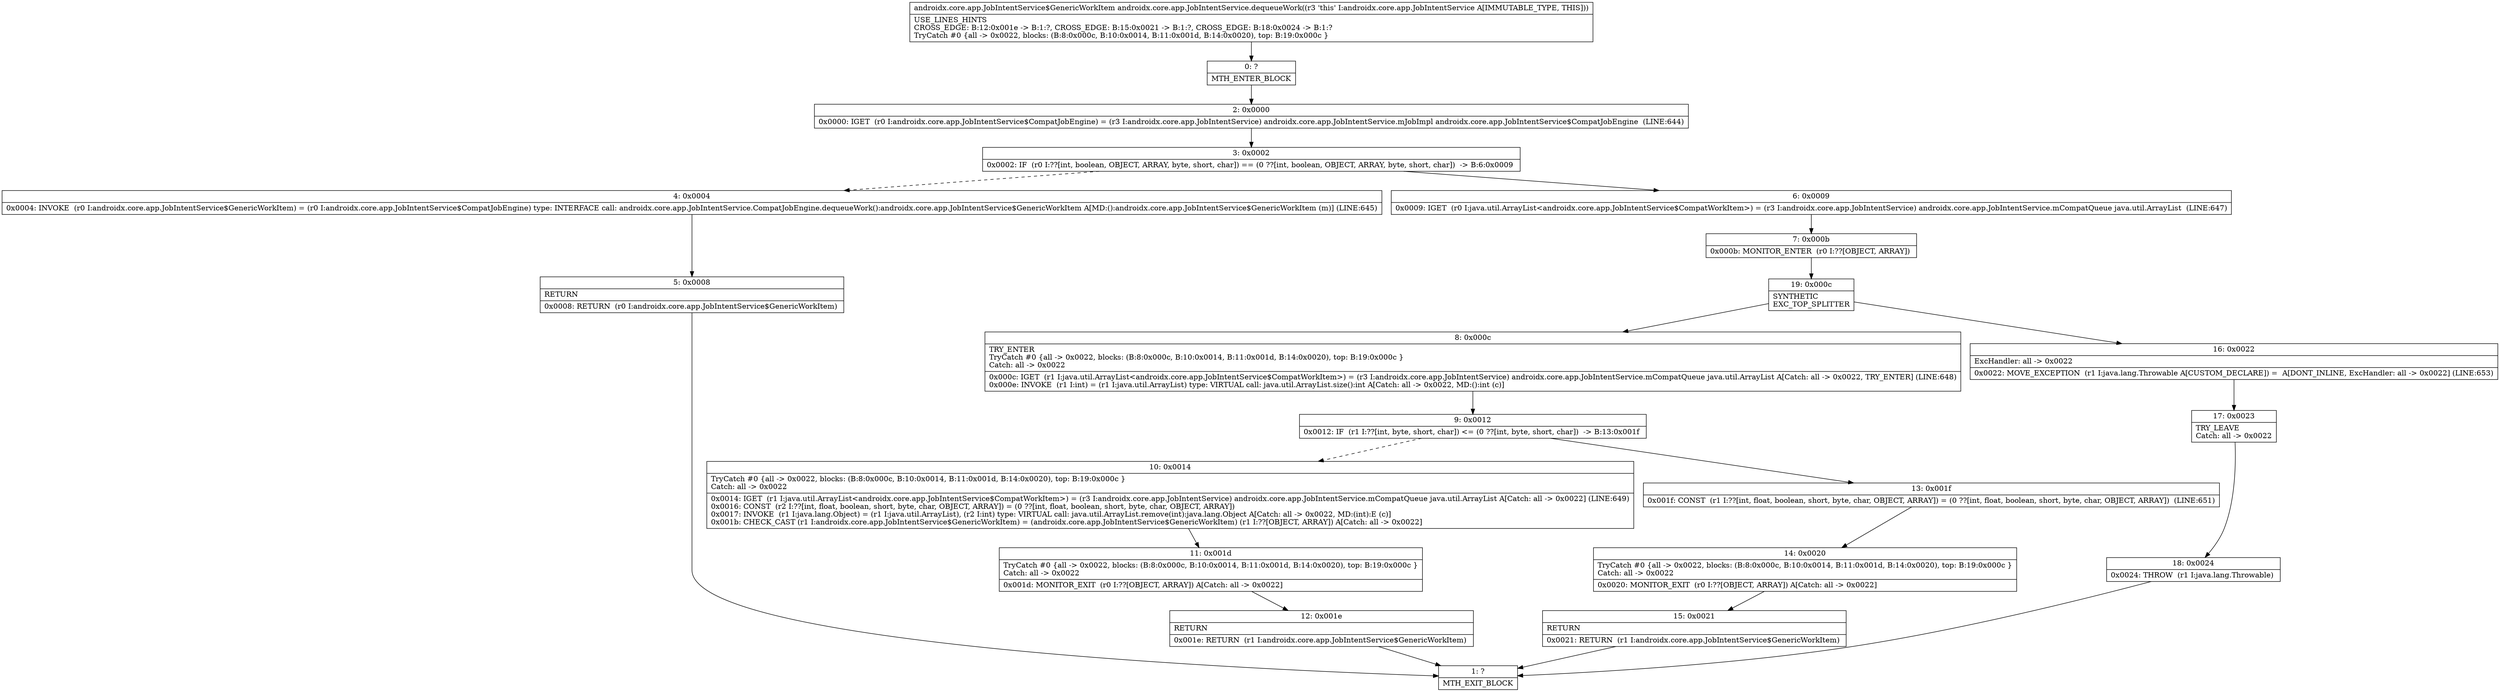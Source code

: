 digraph "CFG forandroidx.core.app.JobIntentService.dequeueWork()Landroidx\/core\/app\/JobIntentService$GenericWorkItem;" {
Node_0 [shape=record,label="{0\:\ ?|MTH_ENTER_BLOCK\l}"];
Node_2 [shape=record,label="{2\:\ 0x0000|0x0000: IGET  (r0 I:androidx.core.app.JobIntentService$CompatJobEngine) = (r3 I:androidx.core.app.JobIntentService) androidx.core.app.JobIntentService.mJobImpl androidx.core.app.JobIntentService$CompatJobEngine  (LINE:644)\l}"];
Node_3 [shape=record,label="{3\:\ 0x0002|0x0002: IF  (r0 I:??[int, boolean, OBJECT, ARRAY, byte, short, char]) == (0 ??[int, boolean, OBJECT, ARRAY, byte, short, char])  \-\> B:6:0x0009 \l}"];
Node_4 [shape=record,label="{4\:\ 0x0004|0x0004: INVOKE  (r0 I:androidx.core.app.JobIntentService$GenericWorkItem) = (r0 I:androidx.core.app.JobIntentService$CompatJobEngine) type: INTERFACE call: androidx.core.app.JobIntentService.CompatJobEngine.dequeueWork():androidx.core.app.JobIntentService$GenericWorkItem A[MD:():androidx.core.app.JobIntentService$GenericWorkItem (m)] (LINE:645)\l}"];
Node_5 [shape=record,label="{5\:\ 0x0008|RETURN\l|0x0008: RETURN  (r0 I:androidx.core.app.JobIntentService$GenericWorkItem) \l}"];
Node_1 [shape=record,label="{1\:\ ?|MTH_EXIT_BLOCK\l}"];
Node_6 [shape=record,label="{6\:\ 0x0009|0x0009: IGET  (r0 I:java.util.ArrayList\<androidx.core.app.JobIntentService$CompatWorkItem\>) = (r3 I:androidx.core.app.JobIntentService) androidx.core.app.JobIntentService.mCompatQueue java.util.ArrayList  (LINE:647)\l}"];
Node_7 [shape=record,label="{7\:\ 0x000b|0x000b: MONITOR_ENTER  (r0 I:??[OBJECT, ARRAY]) \l}"];
Node_19 [shape=record,label="{19\:\ 0x000c|SYNTHETIC\lEXC_TOP_SPLITTER\l}"];
Node_8 [shape=record,label="{8\:\ 0x000c|TRY_ENTER\lTryCatch #0 \{all \-\> 0x0022, blocks: (B:8:0x000c, B:10:0x0014, B:11:0x001d, B:14:0x0020), top: B:19:0x000c \}\lCatch: all \-\> 0x0022\l|0x000c: IGET  (r1 I:java.util.ArrayList\<androidx.core.app.JobIntentService$CompatWorkItem\>) = (r3 I:androidx.core.app.JobIntentService) androidx.core.app.JobIntentService.mCompatQueue java.util.ArrayList A[Catch: all \-\> 0x0022, TRY_ENTER] (LINE:648)\l0x000e: INVOKE  (r1 I:int) = (r1 I:java.util.ArrayList) type: VIRTUAL call: java.util.ArrayList.size():int A[Catch: all \-\> 0x0022, MD:():int (c)]\l}"];
Node_9 [shape=record,label="{9\:\ 0x0012|0x0012: IF  (r1 I:??[int, byte, short, char]) \<= (0 ??[int, byte, short, char])  \-\> B:13:0x001f \l}"];
Node_10 [shape=record,label="{10\:\ 0x0014|TryCatch #0 \{all \-\> 0x0022, blocks: (B:8:0x000c, B:10:0x0014, B:11:0x001d, B:14:0x0020), top: B:19:0x000c \}\lCatch: all \-\> 0x0022\l|0x0014: IGET  (r1 I:java.util.ArrayList\<androidx.core.app.JobIntentService$CompatWorkItem\>) = (r3 I:androidx.core.app.JobIntentService) androidx.core.app.JobIntentService.mCompatQueue java.util.ArrayList A[Catch: all \-\> 0x0022] (LINE:649)\l0x0016: CONST  (r2 I:??[int, float, boolean, short, byte, char, OBJECT, ARRAY]) = (0 ??[int, float, boolean, short, byte, char, OBJECT, ARRAY]) \l0x0017: INVOKE  (r1 I:java.lang.Object) = (r1 I:java.util.ArrayList), (r2 I:int) type: VIRTUAL call: java.util.ArrayList.remove(int):java.lang.Object A[Catch: all \-\> 0x0022, MD:(int):E (c)]\l0x001b: CHECK_CAST (r1 I:androidx.core.app.JobIntentService$GenericWorkItem) = (androidx.core.app.JobIntentService$GenericWorkItem) (r1 I:??[OBJECT, ARRAY]) A[Catch: all \-\> 0x0022]\l}"];
Node_11 [shape=record,label="{11\:\ 0x001d|TryCatch #0 \{all \-\> 0x0022, blocks: (B:8:0x000c, B:10:0x0014, B:11:0x001d, B:14:0x0020), top: B:19:0x000c \}\lCatch: all \-\> 0x0022\l|0x001d: MONITOR_EXIT  (r0 I:??[OBJECT, ARRAY]) A[Catch: all \-\> 0x0022]\l}"];
Node_12 [shape=record,label="{12\:\ 0x001e|RETURN\l|0x001e: RETURN  (r1 I:androidx.core.app.JobIntentService$GenericWorkItem) \l}"];
Node_13 [shape=record,label="{13\:\ 0x001f|0x001f: CONST  (r1 I:??[int, float, boolean, short, byte, char, OBJECT, ARRAY]) = (0 ??[int, float, boolean, short, byte, char, OBJECT, ARRAY])  (LINE:651)\l}"];
Node_14 [shape=record,label="{14\:\ 0x0020|TryCatch #0 \{all \-\> 0x0022, blocks: (B:8:0x000c, B:10:0x0014, B:11:0x001d, B:14:0x0020), top: B:19:0x000c \}\lCatch: all \-\> 0x0022\l|0x0020: MONITOR_EXIT  (r0 I:??[OBJECT, ARRAY]) A[Catch: all \-\> 0x0022]\l}"];
Node_15 [shape=record,label="{15\:\ 0x0021|RETURN\l|0x0021: RETURN  (r1 I:androidx.core.app.JobIntentService$GenericWorkItem) \l}"];
Node_16 [shape=record,label="{16\:\ 0x0022|ExcHandler: all \-\> 0x0022\l|0x0022: MOVE_EXCEPTION  (r1 I:java.lang.Throwable A[CUSTOM_DECLARE]) =  A[DONT_INLINE, ExcHandler: all \-\> 0x0022] (LINE:653)\l}"];
Node_17 [shape=record,label="{17\:\ 0x0023|TRY_LEAVE\lCatch: all \-\> 0x0022\l}"];
Node_18 [shape=record,label="{18\:\ 0x0024|0x0024: THROW  (r1 I:java.lang.Throwable) \l}"];
MethodNode[shape=record,label="{androidx.core.app.JobIntentService$GenericWorkItem androidx.core.app.JobIntentService.dequeueWork((r3 'this' I:androidx.core.app.JobIntentService A[IMMUTABLE_TYPE, THIS]))  | USE_LINES_HINTS\lCROSS_EDGE: B:12:0x001e \-\> B:1:?, CROSS_EDGE: B:15:0x0021 \-\> B:1:?, CROSS_EDGE: B:18:0x0024 \-\> B:1:?\lTryCatch #0 \{all \-\> 0x0022, blocks: (B:8:0x000c, B:10:0x0014, B:11:0x001d, B:14:0x0020), top: B:19:0x000c \}\l}"];
MethodNode -> Node_0;Node_0 -> Node_2;
Node_2 -> Node_3;
Node_3 -> Node_4[style=dashed];
Node_3 -> Node_6;
Node_4 -> Node_5;
Node_5 -> Node_1;
Node_6 -> Node_7;
Node_7 -> Node_19;
Node_19 -> Node_8;
Node_19 -> Node_16;
Node_8 -> Node_9;
Node_9 -> Node_10[style=dashed];
Node_9 -> Node_13;
Node_10 -> Node_11;
Node_11 -> Node_12;
Node_12 -> Node_1;
Node_13 -> Node_14;
Node_14 -> Node_15;
Node_15 -> Node_1;
Node_16 -> Node_17;
Node_17 -> Node_18;
Node_18 -> Node_1;
}

